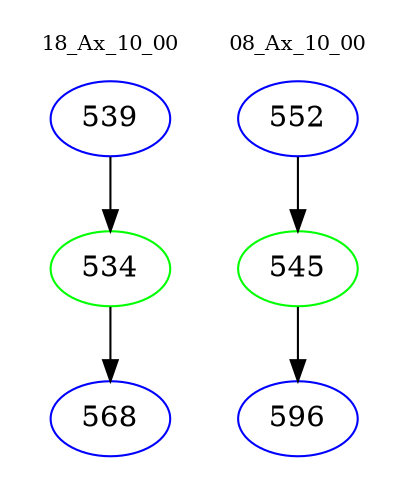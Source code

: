 digraph{
subgraph cluster_0 {
color = white
label = "18_Ax_10_00";
fontsize=10;
T0_539 [label="539", color="blue"]
T0_539 -> T0_534 [color="black"]
T0_534 [label="534", color="green"]
T0_534 -> T0_568 [color="black"]
T0_568 [label="568", color="blue"]
}
subgraph cluster_1 {
color = white
label = "08_Ax_10_00";
fontsize=10;
T1_552 [label="552", color="blue"]
T1_552 -> T1_545 [color="black"]
T1_545 [label="545", color="green"]
T1_545 -> T1_596 [color="black"]
T1_596 [label="596", color="blue"]
}
}
